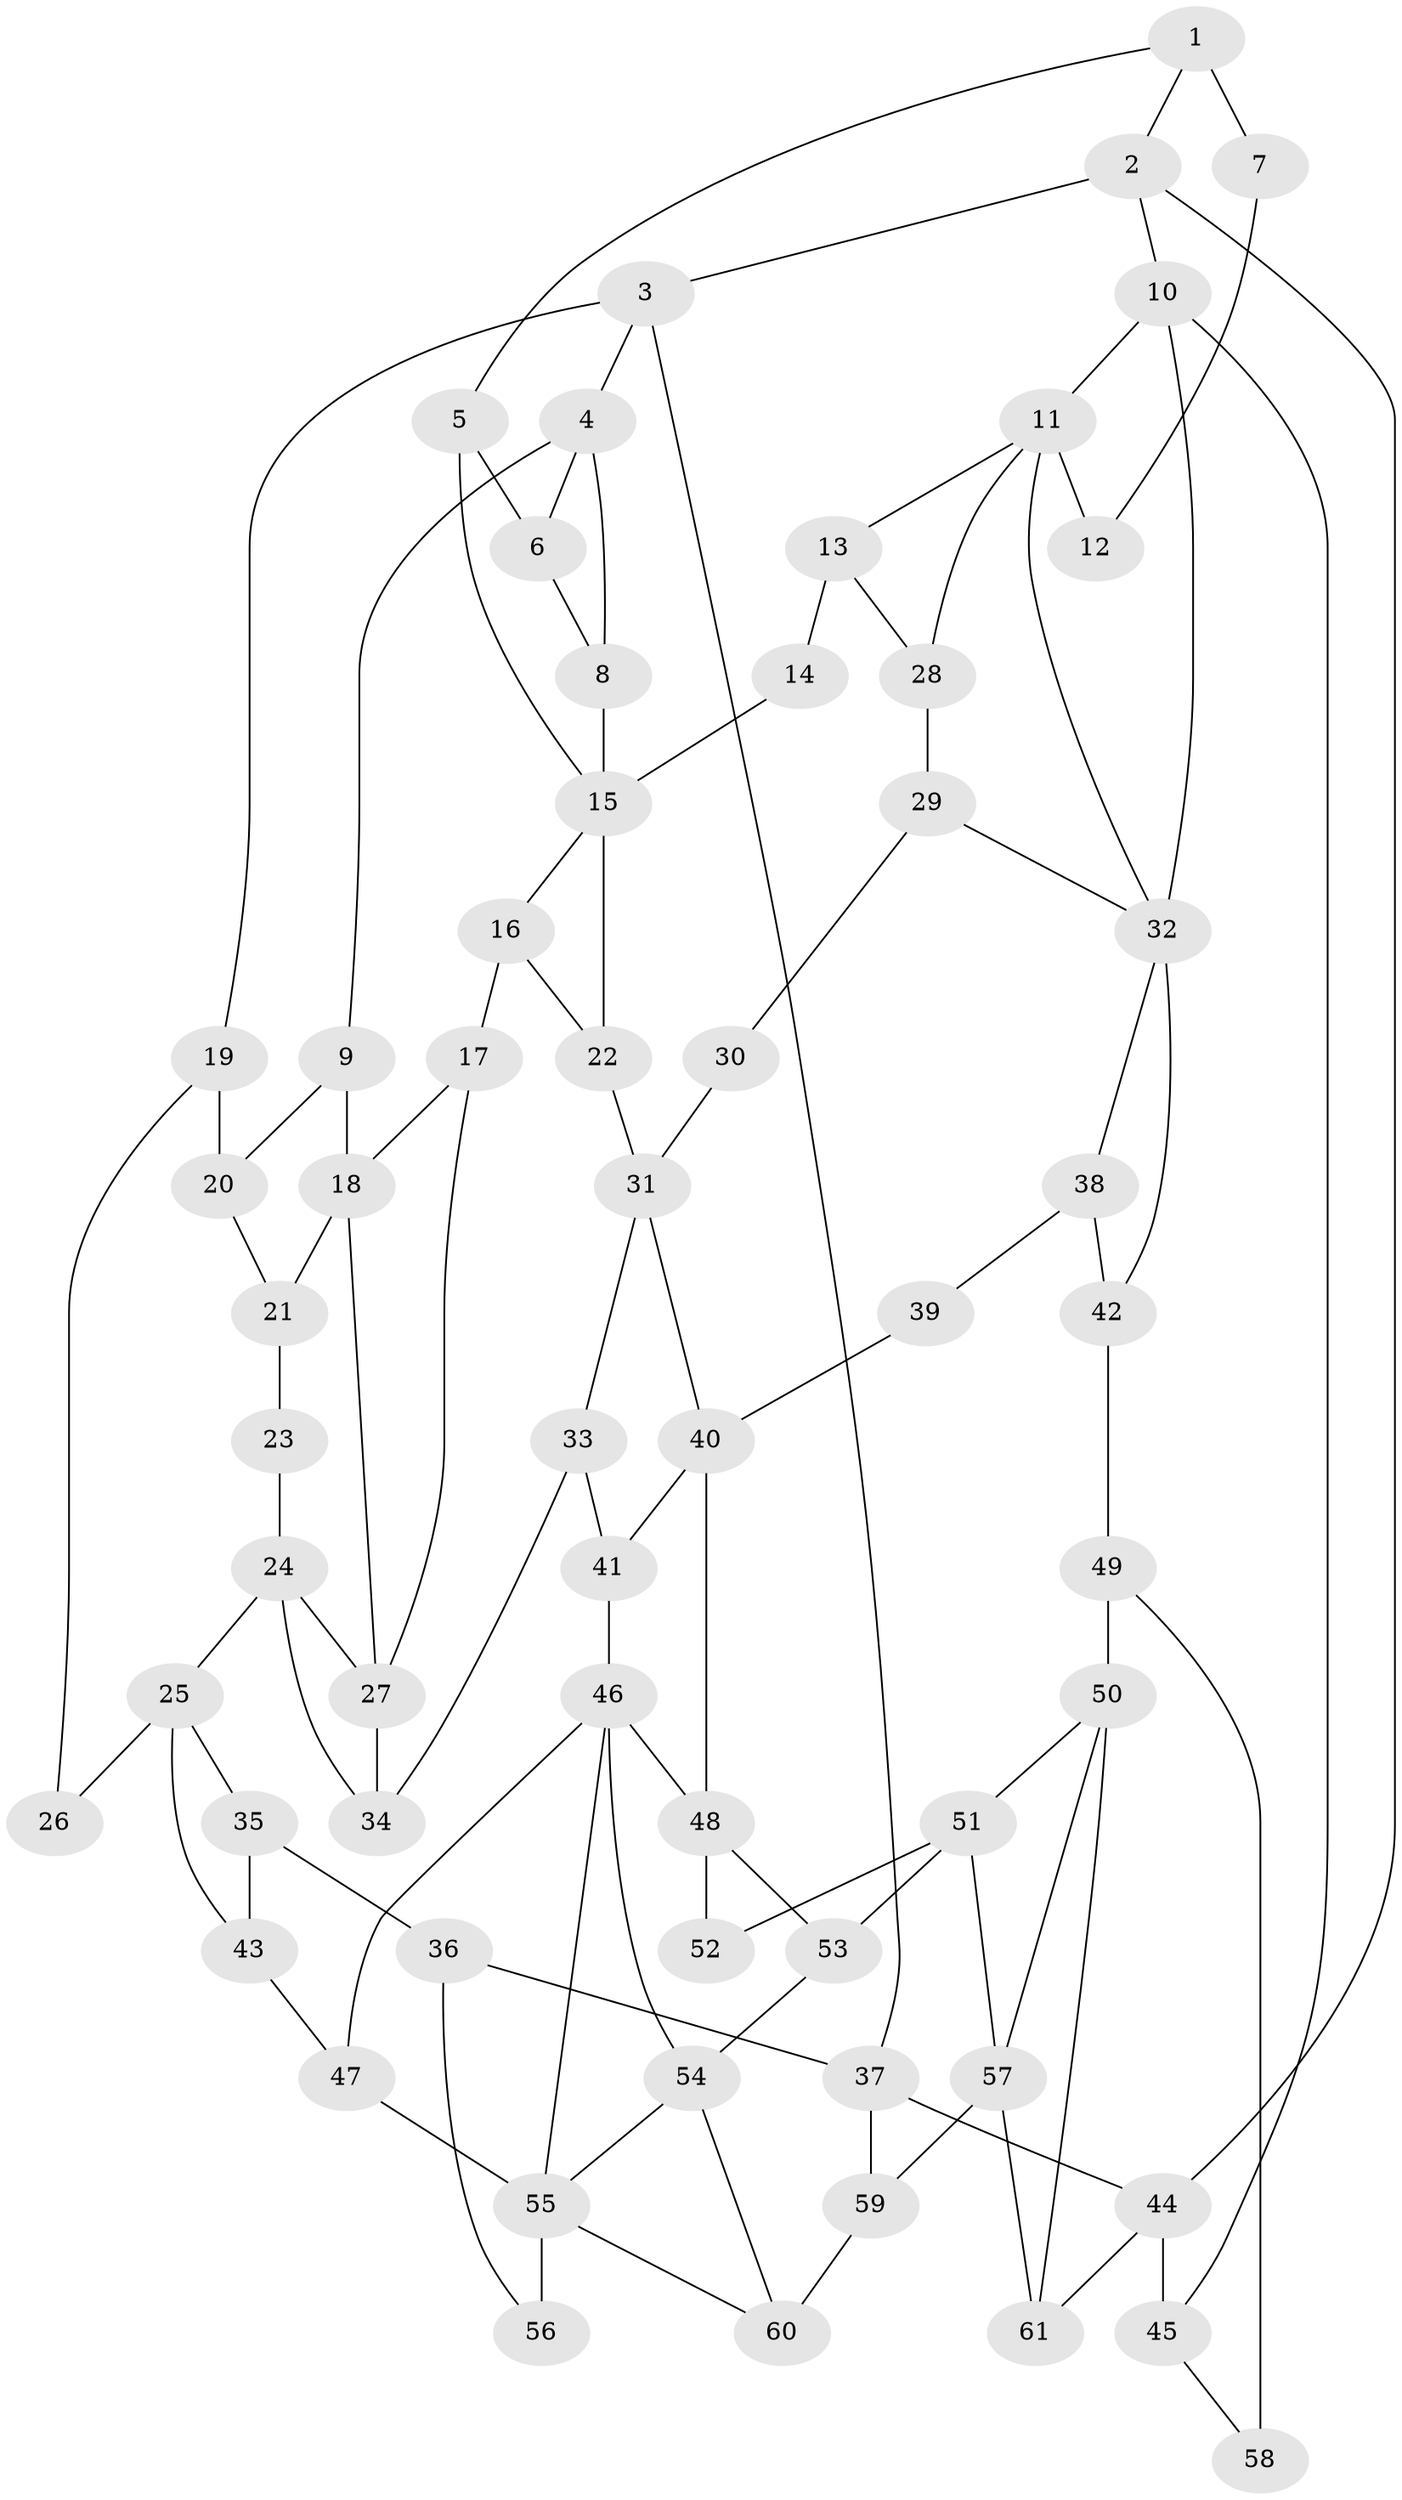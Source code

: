 // original degree distribution, {3: 0.01639344262295082, 4: 0.21311475409836064, 6: 0.19672131147540983, 5: 0.5737704918032787}
// Generated by graph-tools (version 1.1) at 2025/38/03/09/25 02:38:43]
// undirected, 61 vertices, 100 edges
graph export_dot {
graph [start="1"]
  node [color=gray90,style=filled];
  1;
  2;
  3;
  4;
  5;
  6;
  7;
  8;
  9;
  10;
  11;
  12;
  13;
  14;
  15;
  16;
  17;
  18;
  19;
  20;
  21;
  22;
  23;
  24;
  25;
  26;
  27;
  28;
  29;
  30;
  31;
  32;
  33;
  34;
  35;
  36;
  37;
  38;
  39;
  40;
  41;
  42;
  43;
  44;
  45;
  46;
  47;
  48;
  49;
  50;
  51;
  52;
  53;
  54;
  55;
  56;
  57;
  58;
  59;
  60;
  61;
  1 -- 2 [weight=1.0];
  1 -- 5 [weight=1.0];
  1 -- 7 [weight=2.0];
  2 -- 3 [weight=1.0];
  2 -- 10 [weight=1.0];
  2 -- 44 [weight=1.0];
  3 -- 4 [weight=1.0];
  3 -- 19 [weight=1.0];
  3 -- 37 [weight=1.0];
  4 -- 6 [weight=1.0];
  4 -- 8 [weight=1.0];
  4 -- 9 [weight=2.0];
  5 -- 6 [weight=1.0];
  5 -- 15 [weight=1.0];
  6 -- 8 [weight=1.0];
  7 -- 12 [weight=1.0];
  8 -- 15 [weight=1.0];
  9 -- 18 [weight=2.0];
  9 -- 20 [weight=1.0];
  10 -- 11 [weight=1.0];
  10 -- 32 [weight=2.0];
  10 -- 45 [weight=1.0];
  11 -- 12 [weight=2.0];
  11 -- 13 [weight=1.0];
  11 -- 28 [weight=1.0];
  11 -- 32 [weight=1.0];
  13 -- 14 [weight=1.0];
  13 -- 28 [weight=1.0];
  14 -- 15 [weight=2.0];
  15 -- 16 [weight=1.0];
  15 -- 22 [weight=1.0];
  16 -- 17 [weight=1.0];
  16 -- 22 [weight=1.0];
  17 -- 18 [weight=1.0];
  17 -- 27 [weight=1.0];
  18 -- 21 [weight=2.0];
  18 -- 27 [weight=1.0];
  19 -- 20 [weight=1.0];
  19 -- 26 [weight=1.0];
  20 -- 21 [weight=1.0];
  21 -- 23 [weight=1.0];
  22 -- 31 [weight=2.0];
  23 -- 24 [weight=2.0];
  24 -- 25 [weight=2.0];
  24 -- 27 [weight=1.0];
  24 -- 34 [weight=1.0];
  25 -- 26 [weight=2.0];
  25 -- 35 [weight=1.0];
  25 -- 43 [weight=1.0];
  27 -- 34 [weight=1.0];
  28 -- 29 [weight=1.0];
  29 -- 30 [weight=1.0];
  29 -- 32 [weight=1.0];
  30 -- 31 [weight=2.0];
  31 -- 33 [weight=1.0];
  31 -- 40 [weight=1.0];
  32 -- 38 [weight=1.0];
  32 -- 42 [weight=1.0];
  33 -- 34 [weight=1.0];
  33 -- 41 [weight=1.0];
  35 -- 36 [weight=1.0];
  35 -- 43 [weight=1.0];
  36 -- 37 [weight=1.0];
  36 -- 56 [weight=1.0];
  37 -- 44 [weight=1.0];
  37 -- 59 [weight=1.0];
  38 -- 39 [weight=1.0];
  38 -- 42 [weight=2.0];
  39 -- 40 [weight=2.0];
  40 -- 41 [weight=1.0];
  40 -- 48 [weight=2.0];
  41 -- 46 [weight=1.0];
  42 -- 49 [weight=2.0];
  43 -- 47 [weight=1.0];
  44 -- 45 [weight=1.0];
  44 -- 61 [weight=1.0];
  45 -- 58 [weight=1.0];
  46 -- 47 [weight=1.0];
  46 -- 48 [weight=1.0];
  46 -- 54 [weight=1.0];
  46 -- 55 [weight=1.0];
  47 -- 55 [weight=1.0];
  48 -- 52 [weight=2.0];
  48 -- 53 [weight=1.0];
  49 -- 50 [weight=2.0];
  49 -- 58 [weight=2.0];
  50 -- 51 [weight=1.0];
  50 -- 57 [weight=1.0];
  50 -- 61 [weight=1.0];
  51 -- 52 [weight=1.0];
  51 -- 53 [weight=1.0];
  51 -- 57 [weight=2.0];
  53 -- 54 [weight=1.0];
  54 -- 55 [weight=1.0];
  54 -- 60 [weight=1.0];
  55 -- 56 [weight=2.0];
  55 -- 60 [weight=1.0];
  57 -- 59 [weight=2.0];
  57 -- 61 [weight=1.0];
  59 -- 60 [weight=2.0];
}
